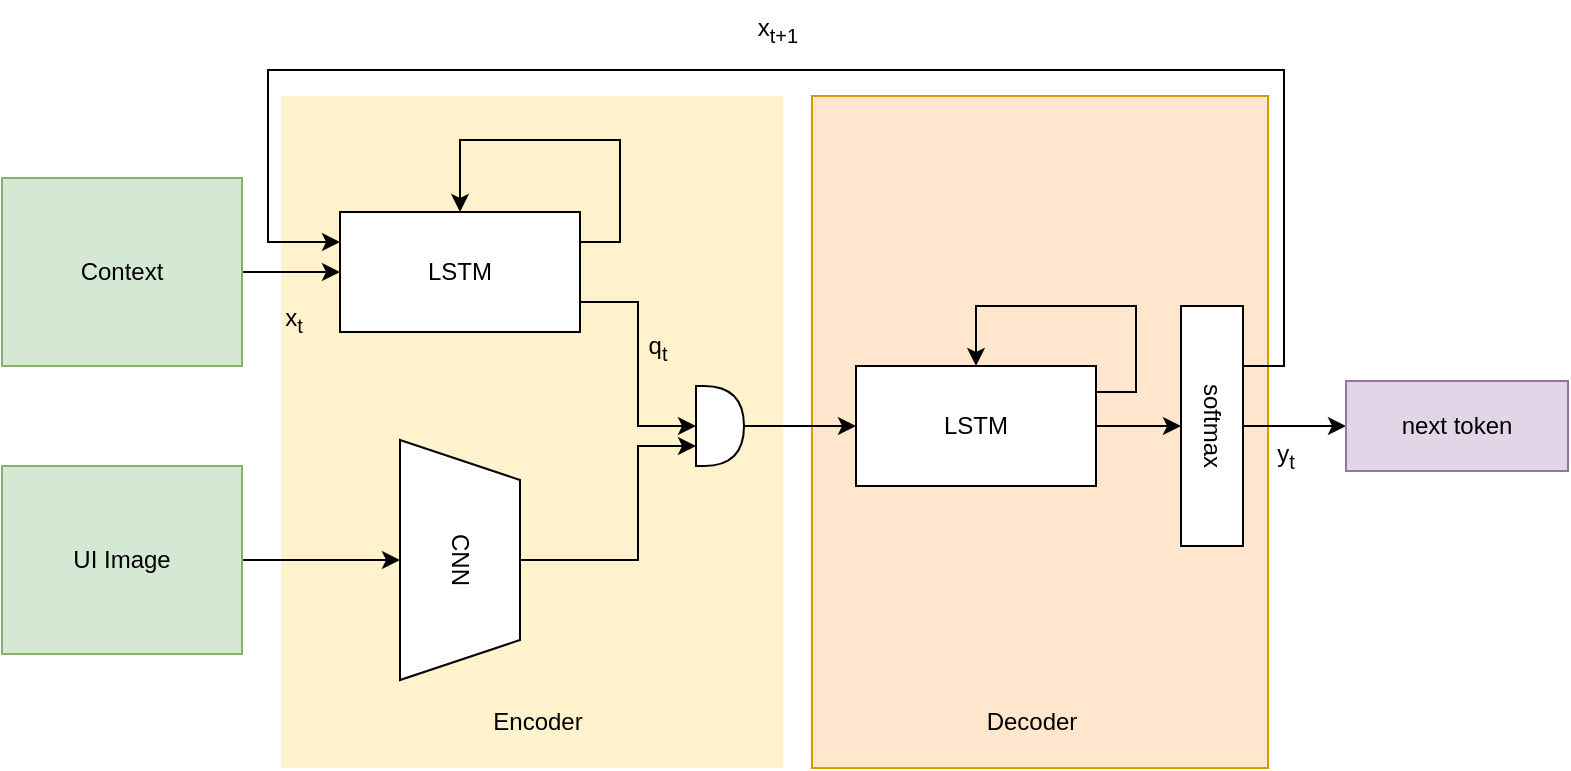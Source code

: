 <mxfile version="20.2.8" type="github">
  <diagram id="MPQhajTVv7qyNH_p3gzT" name="Page-1">
    <mxGraphModel dx="1038" dy="939" grid="0" gridSize="10" guides="1" tooltips="1" connect="1" arrows="1" fold="1" page="0" pageScale="1" pageWidth="827" pageHeight="1169" math="0" shadow="0">
      <root>
        <mxCell id="0" />
        <mxCell id="1" parent="0" />
        <mxCell id="3dB0Px-Bg8YaZgLlnt9_-26" value="" style="rounded=0;whiteSpace=wrap;html=1;fillColor=#ffe6cc;strokeColor=#d79b00;" vertex="1" parent="1">
          <mxGeometry x="536" y="14" width="228" height="336" as="geometry" />
        </mxCell>
        <mxCell id="3dB0Px-Bg8YaZgLlnt9_-14" value="" style="rounded=0;whiteSpace=wrap;html=1;fillColor=#fff2cc;strokeColor=none;" vertex="1" parent="1">
          <mxGeometry x="270.5" y="14" width="251" height="336" as="geometry" />
        </mxCell>
        <mxCell id="3dB0Px-Bg8YaZgLlnt9_-8" style="edgeStyle=orthogonalEdgeStyle;rounded=0;orthogonalLoop=1;jettySize=auto;html=1;exitX=1;exitY=0.5;exitDx=0;exitDy=0;entryX=0.5;entryY=1;entryDx=0;entryDy=0;" edge="1" parent="1" source="3dB0Px-Bg8YaZgLlnt9_-1" target="3dB0Px-Bg8YaZgLlnt9_-7">
          <mxGeometry relative="1" as="geometry" />
        </mxCell>
        <mxCell id="3dB0Px-Bg8YaZgLlnt9_-1" value="UI Image" style="rounded=0;whiteSpace=wrap;html=1;fillColor=#d5e8d4;strokeColor=#82b366;" vertex="1" parent="1">
          <mxGeometry x="131" y="199" width="120" height="94" as="geometry" />
        </mxCell>
        <mxCell id="3dB0Px-Bg8YaZgLlnt9_-4" style="edgeStyle=orthogonalEdgeStyle;rounded=0;orthogonalLoop=1;jettySize=auto;html=1;exitX=1;exitY=0.5;exitDx=0;exitDy=0;" edge="1" parent="1" source="3dB0Px-Bg8YaZgLlnt9_-2" target="3dB0Px-Bg8YaZgLlnt9_-3">
          <mxGeometry relative="1" as="geometry" />
        </mxCell>
        <mxCell id="3dB0Px-Bg8YaZgLlnt9_-2" value="Context" style="rounded=0;whiteSpace=wrap;html=1;fillColor=#d5e8d4;strokeColor=#82b366;" vertex="1" parent="1">
          <mxGeometry x="131" y="55" width="120" height="94" as="geometry" />
        </mxCell>
        <mxCell id="3dB0Px-Bg8YaZgLlnt9_-11" style="edgeStyle=orthogonalEdgeStyle;rounded=0;orthogonalLoop=1;jettySize=auto;html=1;exitX=1;exitY=0.75;exitDx=0;exitDy=0;entryX=0;entryY=0.5;entryDx=0;entryDy=0;" edge="1" parent="1" source="3dB0Px-Bg8YaZgLlnt9_-3" target="3dB0Px-Bg8YaZgLlnt9_-9">
          <mxGeometry relative="1" as="geometry" />
        </mxCell>
        <mxCell id="3dB0Px-Bg8YaZgLlnt9_-3" value="LSTM" style="rounded=0;whiteSpace=wrap;html=1;" vertex="1" parent="1">
          <mxGeometry x="300" y="72" width="120" height="60" as="geometry" />
        </mxCell>
        <mxCell id="3dB0Px-Bg8YaZgLlnt9_-6" style="edgeStyle=orthogonalEdgeStyle;rounded=0;orthogonalLoop=1;jettySize=auto;html=1;exitX=1;exitY=0.25;exitDx=0;exitDy=0;entryX=0.5;entryY=0;entryDx=0;entryDy=0;" edge="1" parent="1" source="3dB0Px-Bg8YaZgLlnt9_-3" target="3dB0Px-Bg8YaZgLlnt9_-3">
          <mxGeometry relative="1" as="geometry">
            <Array as="points">
              <mxPoint x="440" y="87" />
              <mxPoint x="440" y="36" />
              <mxPoint x="360" y="36" />
            </Array>
          </mxGeometry>
        </mxCell>
        <mxCell id="3dB0Px-Bg8YaZgLlnt9_-12" style="edgeStyle=orthogonalEdgeStyle;rounded=0;orthogonalLoop=1;jettySize=auto;html=1;exitX=0.5;exitY=0;exitDx=0;exitDy=0;entryX=0;entryY=0.75;entryDx=0;entryDy=0;" edge="1" parent="1" source="3dB0Px-Bg8YaZgLlnt9_-7" target="3dB0Px-Bg8YaZgLlnt9_-9">
          <mxGeometry relative="1" as="geometry">
            <Array as="points">
              <mxPoint x="449" y="246" />
              <mxPoint x="449" y="189" />
            </Array>
          </mxGeometry>
        </mxCell>
        <mxCell id="3dB0Px-Bg8YaZgLlnt9_-7" value="CNN" style="shape=trapezoid;perimeter=trapezoidPerimeter;whiteSpace=wrap;html=1;fixedSize=1;rotation=90;" vertex="1" parent="1">
          <mxGeometry x="300" y="216" width="120" height="60" as="geometry" />
        </mxCell>
        <mxCell id="3dB0Px-Bg8YaZgLlnt9_-17" style="edgeStyle=orthogonalEdgeStyle;rounded=0;orthogonalLoop=1;jettySize=auto;html=1;exitX=1;exitY=0.5;exitDx=0;exitDy=0;entryX=0;entryY=0.5;entryDx=0;entryDy=0;" edge="1" parent="1" source="3dB0Px-Bg8YaZgLlnt9_-9" target="3dB0Px-Bg8YaZgLlnt9_-16">
          <mxGeometry relative="1" as="geometry" />
        </mxCell>
        <mxCell id="3dB0Px-Bg8YaZgLlnt9_-9" value="" style="shape=delay;whiteSpace=wrap;html=1;" vertex="1" parent="1">
          <mxGeometry x="478" y="159" width="24" height="40" as="geometry" />
        </mxCell>
        <mxCell id="3dB0Px-Bg8YaZgLlnt9_-15" value="Encoder" style="text;html=1;strokeColor=none;fillColor=none;align=center;verticalAlign=middle;whiteSpace=wrap;rounded=0;" vertex="1" parent="1">
          <mxGeometry x="369" y="312" width="60" height="30" as="geometry" />
        </mxCell>
        <mxCell id="3dB0Px-Bg8YaZgLlnt9_-22" style="edgeStyle=orthogonalEdgeStyle;rounded=0;orthogonalLoop=1;jettySize=auto;html=1;exitX=1;exitY=0.5;exitDx=0;exitDy=0;entryX=0.5;entryY=1;entryDx=0;entryDy=0;" edge="1" parent="1" source="3dB0Px-Bg8YaZgLlnt9_-16" target="3dB0Px-Bg8YaZgLlnt9_-20">
          <mxGeometry relative="1" as="geometry" />
        </mxCell>
        <mxCell id="3dB0Px-Bg8YaZgLlnt9_-16" value="LSTM" style="rounded=0;whiteSpace=wrap;html=1;" vertex="1" parent="1">
          <mxGeometry x="558" y="149" width="120" height="60" as="geometry" />
        </mxCell>
        <mxCell id="3dB0Px-Bg8YaZgLlnt9_-19" style="edgeStyle=orthogonalEdgeStyle;rounded=0;orthogonalLoop=1;jettySize=auto;html=1;entryX=0.5;entryY=0;entryDx=0;entryDy=0;" edge="1" parent="1" target="3dB0Px-Bg8YaZgLlnt9_-16">
          <mxGeometry relative="1" as="geometry">
            <mxPoint x="681" y="162" as="sourcePoint" />
            <Array as="points">
              <mxPoint x="678" y="162" />
              <mxPoint x="698" y="162" />
              <mxPoint x="698" y="119" />
              <mxPoint x="618" y="119" />
            </Array>
          </mxGeometry>
        </mxCell>
        <mxCell id="3dB0Px-Bg8YaZgLlnt9_-23" style="edgeStyle=orthogonalEdgeStyle;rounded=0;orthogonalLoop=1;jettySize=auto;html=1;exitX=0.25;exitY=0;exitDx=0;exitDy=0;entryX=0;entryY=0.25;entryDx=0;entryDy=0;" edge="1" parent="1" source="3dB0Px-Bg8YaZgLlnt9_-20" target="3dB0Px-Bg8YaZgLlnt9_-3">
          <mxGeometry relative="1" as="geometry">
            <Array as="points">
              <mxPoint x="772" y="149" />
              <mxPoint x="772" y="1" />
              <mxPoint x="264" y="1" />
              <mxPoint x="264" y="87" />
            </Array>
          </mxGeometry>
        </mxCell>
        <mxCell id="3dB0Px-Bg8YaZgLlnt9_-25" style="edgeStyle=orthogonalEdgeStyle;rounded=0;orthogonalLoop=1;jettySize=auto;html=1;exitX=0.5;exitY=0;exitDx=0;exitDy=0;entryX=0;entryY=0.5;entryDx=0;entryDy=0;" edge="1" parent="1" source="3dB0Px-Bg8YaZgLlnt9_-20" target="3dB0Px-Bg8YaZgLlnt9_-24">
          <mxGeometry relative="1" as="geometry" />
        </mxCell>
        <mxCell id="3dB0Px-Bg8YaZgLlnt9_-20" value="softmax" style="rounded=0;whiteSpace=wrap;html=1;rotation=90;" vertex="1" parent="1">
          <mxGeometry x="676" y="163.5" width="120" height="31" as="geometry" />
        </mxCell>
        <mxCell id="3dB0Px-Bg8YaZgLlnt9_-24" value="next token" style="rounded=0;whiteSpace=wrap;html=1;fillColor=#e1d5e7;strokeColor=#9673a6;" vertex="1" parent="1">
          <mxGeometry x="803" y="156.5" width="111" height="45" as="geometry" />
        </mxCell>
        <mxCell id="3dB0Px-Bg8YaZgLlnt9_-27" value="Decoder" style="text;html=1;strokeColor=none;fillColor=none;align=center;verticalAlign=middle;whiteSpace=wrap;rounded=0;" vertex="1" parent="1">
          <mxGeometry x="616" y="312" width="60" height="30" as="geometry" />
        </mxCell>
        <mxCell id="3dB0Px-Bg8YaZgLlnt9_-29" value="x&lt;sub&gt;t&lt;/sub&gt;" style="text;html=1;strokeColor=none;fillColor=none;align=center;verticalAlign=middle;whiteSpace=wrap;rounded=0;" vertex="1" parent="1">
          <mxGeometry x="247" y="111" width="60" height="30" as="geometry" />
        </mxCell>
        <mxCell id="3dB0Px-Bg8YaZgLlnt9_-30" value="&lt;sub&gt;&lt;span style=&quot;font-size: 12px;&quot;&gt;q&lt;sub&gt;t&lt;/sub&gt;&lt;/span&gt;&lt;/sub&gt;" style="text;html=1;strokeColor=none;fillColor=none;align=center;verticalAlign=middle;whiteSpace=wrap;rounded=0;" vertex="1" parent="1">
          <mxGeometry x="429" y="123" width="60" height="30" as="geometry" />
        </mxCell>
        <mxCell id="3dB0Px-Bg8YaZgLlnt9_-31" value="x&lt;sub&gt;t+1&lt;/sub&gt;" style="text;html=1;strokeColor=none;fillColor=none;align=center;verticalAlign=middle;whiteSpace=wrap;rounded=0;" vertex="1" parent="1">
          <mxGeometry x="489" y="-34" width="60" height="30" as="geometry" />
        </mxCell>
        <mxCell id="3dB0Px-Bg8YaZgLlnt9_-32" value="y&lt;sub&gt;t&lt;/sub&gt;" style="text;html=1;strokeColor=none;fillColor=none;align=center;verticalAlign=middle;whiteSpace=wrap;rounded=0;" vertex="1" parent="1">
          <mxGeometry x="743" y="179" width="60" height="30" as="geometry" />
        </mxCell>
      </root>
    </mxGraphModel>
  </diagram>
</mxfile>
